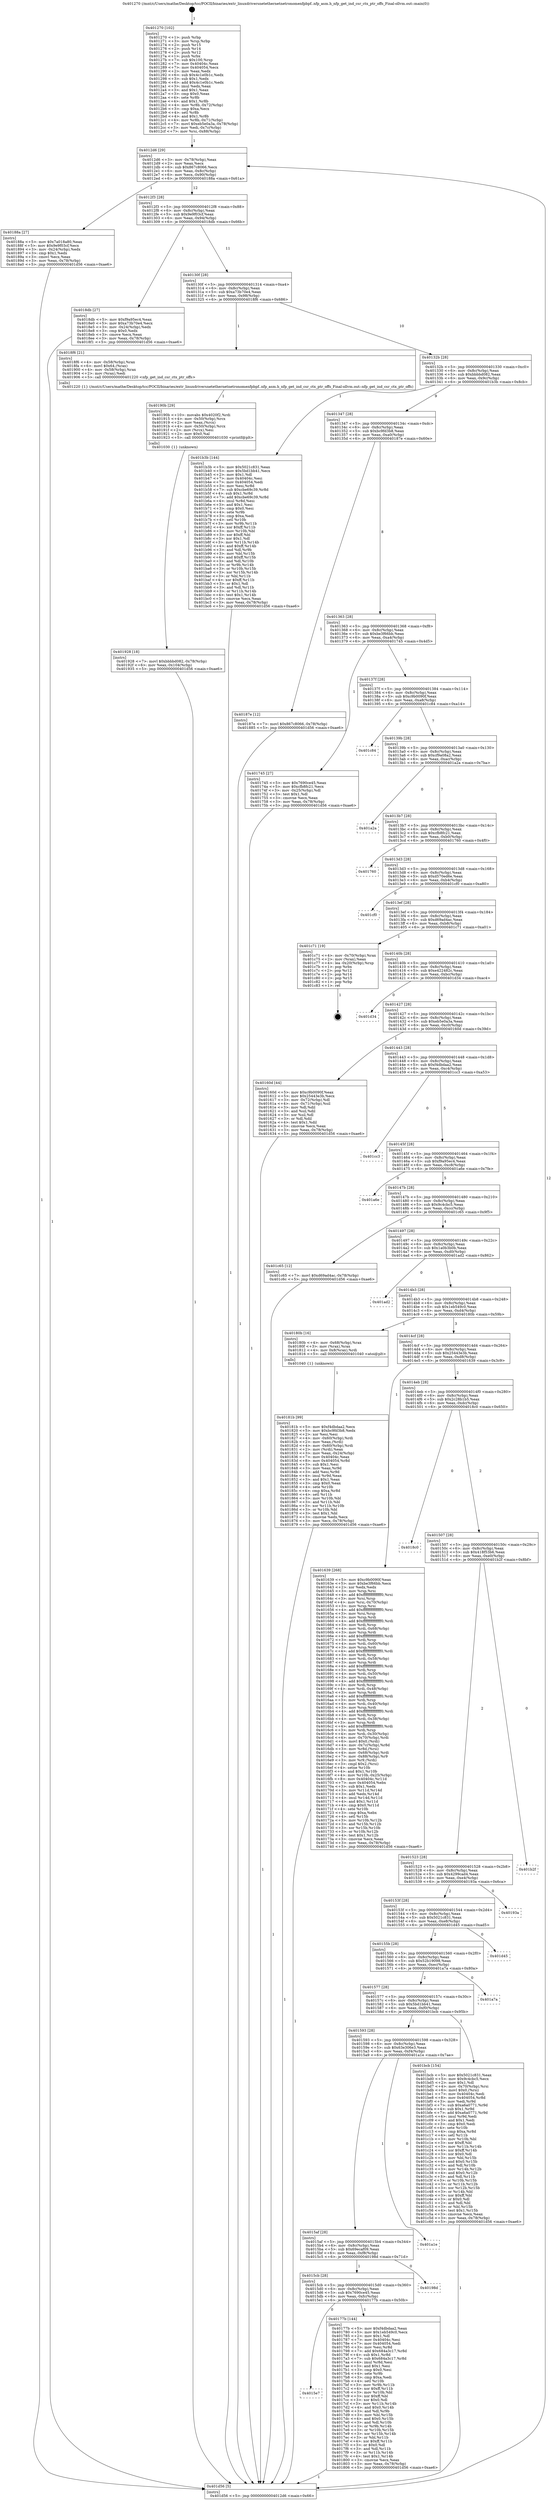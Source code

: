 digraph "0x401270" {
  label = "0x401270 (/mnt/c/Users/mathe/Desktop/tcc/POCII/binaries/extr_linuxdriversnetethernetnetronomenfpbpf..nfp_asm.h_nfp_get_ind_csr_ctx_ptr_offs_Final-ollvm.out::main(0))"
  labelloc = "t"
  node[shape=record]

  Entry [label="",width=0.3,height=0.3,shape=circle,fillcolor=black,style=filled]
  "0x4012d6" [label="{
     0x4012d6 [29]\l
     | [instrs]\l
     &nbsp;&nbsp;0x4012d6 \<+3\>: mov -0x78(%rbp),%eax\l
     &nbsp;&nbsp;0x4012d9 \<+2\>: mov %eax,%ecx\l
     &nbsp;&nbsp;0x4012db \<+6\>: sub $0x867c8066,%ecx\l
     &nbsp;&nbsp;0x4012e1 \<+6\>: mov %eax,-0x8c(%rbp)\l
     &nbsp;&nbsp;0x4012e7 \<+6\>: mov %ecx,-0x90(%rbp)\l
     &nbsp;&nbsp;0x4012ed \<+6\>: je 000000000040188a \<main+0x61a\>\l
  }"]
  "0x40188a" [label="{
     0x40188a [27]\l
     | [instrs]\l
     &nbsp;&nbsp;0x40188a \<+5\>: mov $0x7a018a80,%eax\l
     &nbsp;&nbsp;0x40188f \<+5\>: mov $0x9e9f03cf,%ecx\l
     &nbsp;&nbsp;0x401894 \<+3\>: mov -0x24(%rbp),%edx\l
     &nbsp;&nbsp;0x401897 \<+3\>: cmp $0x1,%edx\l
     &nbsp;&nbsp;0x40189a \<+3\>: cmovl %ecx,%eax\l
     &nbsp;&nbsp;0x40189d \<+3\>: mov %eax,-0x78(%rbp)\l
     &nbsp;&nbsp;0x4018a0 \<+5\>: jmp 0000000000401d56 \<main+0xae6\>\l
  }"]
  "0x4012f3" [label="{
     0x4012f3 [28]\l
     | [instrs]\l
     &nbsp;&nbsp;0x4012f3 \<+5\>: jmp 00000000004012f8 \<main+0x88\>\l
     &nbsp;&nbsp;0x4012f8 \<+6\>: mov -0x8c(%rbp),%eax\l
     &nbsp;&nbsp;0x4012fe \<+5\>: sub $0x9e9f03cf,%eax\l
     &nbsp;&nbsp;0x401303 \<+6\>: mov %eax,-0x94(%rbp)\l
     &nbsp;&nbsp;0x401309 \<+6\>: je 00000000004018db \<main+0x66b\>\l
  }"]
  Exit [label="",width=0.3,height=0.3,shape=circle,fillcolor=black,style=filled,peripheries=2]
  "0x4018db" [label="{
     0x4018db [27]\l
     | [instrs]\l
     &nbsp;&nbsp;0x4018db \<+5\>: mov $0xf9a95ec4,%eax\l
     &nbsp;&nbsp;0x4018e0 \<+5\>: mov $0xa73b70e4,%ecx\l
     &nbsp;&nbsp;0x4018e5 \<+3\>: mov -0x24(%rbp),%edx\l
     &nbsp;&nbsp;0x4018e8 \<+3\>: cmp $0x0,%edx\l
     &nbsp;&nbsp;0x4018eb \<+3\>: cmove %ecx,%eax\l
     &nbsp;&nbsp;0x4018ee \<+3\>: mov %eax,-0x78(%rbp)\l
     &nbsp;&nbsp;0x4018f1 \<+5\>: jmp 0000000000401d56 \<main+0xae6\>\l
  }"]
  "0x40130f" [label="{
     0x40130f [28]\l
     | [instrs]\l
     &nbsp;&nbsp;0x40130f \<+5\>: jmp 0000000000401314 \<main+0xa4\>\l
     &nbsp;&nbsp;0x401314 \<+6\>: mov -0x8c(%rbp),%eax\l
     &nbsp;&nbsp;0x40131a \<+5\>: sub $0xa73b70e4,%eax\l
     &nbsp;&nbsp;0x40131f \<+6\>: mov %eax,-0x98(%rbp)\l
     &nbsp;&nbsp;0x401325 \<+6\>: je 00000000004018f6 \<main+0x686\>\l
  }"]
  "0x401928" [label="{
     0x401928 [18]\l
     | [instrs]\l
     &nbsp;&nbsp;0x401928 \<+7\>: movl $0xbbbbd082,-0x78(%rbp)\l
     &nbsp;&nbsp;0x40192f \<+6\>: mov %eax,-0x104(%rbp)\l
     &nbsp;&nbsp;0x401935 \<+5\>: jmp 0000000000401d56 \<main+0xae6\>\l
  }"]
  "0x4018f6" [label="{
     0x4018f6 [21]\l
     | [instrs]\l
     &nbsp;&nbsp;0x4018f6 \<+4\>: mov -0x58(%rbp),%rax\l
     &nbsp;&nbsp;0x4018fa \<+6\>: movl $0x64,(%rax)\l
     &nbsp;&nbsp;0x401900 \<+4\>: mov -0x58(%rbp),%rax\l
     &nbsp;&nbsp;0x401904 \<+2\>: mov (%rax),%edi\l
     &nbsp;&nbsp;0x401906 \<+5\>: call 0000000000401220 \<nfp_get_ind_csr_ctx_ptr_offs\>\l
     | [calls]\l
     &nbsp;&nbsp;0x401220 \{1\} (/mnt/c/Users/mathe/Desktop/tcc/POCII/binaries/extr_linuxdriversnetethernetnetronomenfpbpf..nfp_asm.h_nfp_get_ind_csr_ctx_ptr_offs_Final-ollvm.out::nfp_get_ind_csr_ctx_ptr_offs)\l
  }"]
  "0x40132b" [label="{
     0x40132b [28]\l
     | [instrs]\l
     &nbsp;&nbsp;0x40132b \<+5\>: jmp 0000000000401330 \<main+0xc0\>\l
     &nbsp;&nbsp;0x401330 \<+6\>: mov -0x8c(%rbp),%eax\l
     &nbsp;&nbsp;0x401336 \<+5\>: sub $0xbbbbd082,%eax\l
     &nbsp;&nbsp;0x40133b \<+6\>: mov %eax,-0x9c(%rbp)\l
     &nbsp;&nbsp;0x401341 \<+6\>: je 0000000000401b3b \<main+0x8cb\>\l
  }"]
  "0x40190b" [label="{
     0x40190b [29]\l
     | [instrs]\l
     &nbsp;&nbsp;0x40190b \<+10\>: movabs $0x4020f2,%rdi\l
     &nbsp;&nbsp;0x401915 \<+4\>: mov -0x50(%rbp),%rcx\l
     &nbsp;&nbsp;0x401919 \<+2\>: mov %eax,(%rcx)\l
     &nbsp;&nbsp;0x40191b \<+4\>: mov -0x50(%rbp),%rcx\l
     &nbsp;&nbsp;0x40191f \<+2\>: mov (%rcx),%esi\l
     &nbsp;&nbsp;0x401921 \<+2\>: mov $0x0,%al\l
     &nbsp;&nbsp;0x401923 \<+5\>: call 0000000000401030 \<printf@plt\>\l
     | [calls]\l
     &nbsp;&nbsp;0x401030 \{1\} (unknown)\l
  }"]
  "0x401b3b" [label="{
     0x401b3b [144]\l
     | [instrs]\l
     &nbsp;&nbsp;0x401b3b \<+5\>: mov $0x5021c831,%eax\l
     &nbsp;&nbsp;0x401b40 \<+5\>: mov $0x5bd1bb41,%ecx\l
     &nbsp;&nbsp;0x401b45 \<+2\>: mov $0x1,%dl\l
     &nbsp;&nbsp;0x401b47 \<+7\>: mov 0x40404c,%esi\l
     &nbsp;&nbsp;0x401b4e \<+7\>: mov 0x404054,%edi\l
     &nbsp;&nbsp;0x401b55 \<+3\>: mov %esi,%r8d\l
     &nbsp;&nbsp;0x401b58 \<+7\>: sub $0xcbe69c39,%r8d\l
     &nbsp;&nbsp;0x401b5f \<+4\>: sub $0x1,%r8d\l
     &nbsp;&nbsp;0x401b63 \<+7\>: add $0xcbe69c39,%r8d\l
     &nbsp;&nbsp;0x401b6a \<+4\>: imul %r8d,%esi\l
     &nbsp;&nbsp;0x401b6e \<+3\>: and $0x1,%esi\l
     &nbsp;&nbsp;0x401b71 \<+3\>: cmp $0x0,%esi\l
     &nbsp;&nbsp;0x401b74 \<+4\>: sete %r9b\l
     &nbsp;&nbsp;0x401b78 \<+3\>: cmp $0xa,%edi\l
     &nbsp;&nbsp;0x401b7b \<+4\>: setl %r10b\l
     &nbsp;&nbsp;0x401b7f \<+3\>: mov %r9b,%r11b\l
     &nbsp;&nbsp;0x401b82 \<+4\>: xor $0xff,%r11b\l
     &nbsp;&nbsp;0x401b86 \<+3\>: mov %r10b,%bl\l
     &nbsp;&nbsp;0x401b89 \<+3\>: xor $0xff,%bl\l
     &nbsp;&nbsp;0x401b8c \<+3\>: xor $0x1,%dl\l
     &nbsp;&nbsp;0x401b8f \<+3\>: mov %r11b,%r14b\l
     &nbsp;&nbsp;0x401b92 \<+4\>: and $0xff,%r14b\l
     &nbsp;&nbsp;0x401b96 \<+3\>: and %dl,%r9b\l
     &nbsp;&nbsp;0x401b99 \<+3\>: mov %bl,%r15b\l
     &nbsp;&nbsp;0x401b9c \<+4\>: and $0xff,%r15b\l
     &nbsp;&nbsp;0x401ba0 \<+3\>: and %dl,%r10b\l
     &nbsp;&nbsp;0x401ba3 \<+3\>: or %r9b,%r14b\l
     &nbsp;&nbsp;0x401ba6 \<+3\>: or %r10b,%r15b\l
     &nbsp;&nbsp;0x401ba9 \<+3\>: xor %r15b,%r14b\l
     &nbsp;&nbsp;0x401bac \<+3\>: or %bl,%r11b\l
     &nbsp;&nbsp;0x401baf \<+4\>: xor $0xff,%r11b\l
     &nbsp;&nbsp;0x401bb3 \<+3\>: or $0x1,%dl\l
     &nbsp;&nbsp;0x401bb6 \<+3\>: and %dl,%r11b\l
     &nbsp;&nbsp;0x401bb9 \<+3\>: or %r11b,%r14b\l
     &nbsp;&nbsp;0x401bbc \<+4\>: test $0x1,%r14b\l
     &nbsp;&nbsp;0x401bc0 \<+3\>: cmovne %ecx,%eax\l
     &nbsp;&nbsp;0x401bc3 \<+3\>: mov %eax,-0x78(%rbp)\l
     &nbsp;&nbsp;0x401bc6 \<+5\>: jmp 0000000000401d56 \<main+0xae6\>\l
  }"]
  "0x401347" [label="{
     0x401347 [28]\l
     | [instrs]\l
     &nbsp;&nbsp;0x401347 \<+5\>: jmp 000000000040134c \<main+0xdc\>\l
     &nbsp;&nbsp;0x40134c \<+6\>: mov -0x8c(%rbp),%eax\l
     &nbsp;&nbsp;0x401352 \<+5\>: sub $0xbc9fd3b8,%eax\l
     &nbsp;&nbsp;0x401357 \<+6\>: mov %eax,-0xa0(%rbp)\l
     &nbsp;&nbsp;0x40135d \<+6\>: je 000000000040187e \<main+0x60e\>\l
  }"]
  "0x40181b" [label="{
     0x40181b [99]\l
     | [instrs]\l
     &nbsp;&nbsp;0x40181b \<+5\>: mov $0xf4dbdaa2,%ecx\l
     &nbsp;&nbsp;0x401820 \<+5\>: mov $0xbc9fd3b8,%edx\l
     &nbsp;&nbsp;0x401825 \<+2\>: xor %esi,%esi\l
     &nbsp;&nbsp;0x401827 \<+4\>: mov -0x60(%rbp),%rdi\l
     &nbsp;&nbsp;0x40182b \<+2\>: mov %eax,(%rdi)\l
     &nbsp;&nbsp;0x40182d \<+4\>: mov -0x60(%rbp),%rdi\l
     &nbsp;&nbsp;0x401831 \<+2\>: mov (%rdi),%eax\l
     &nbsp;&nbsp;0x401833 \<+3\>: mov %eax,-0x24(%rbp)\l
     &nbsp;&nbsp;0x401836 \<+7\>: mov 0x40404c,%eax\l
     &nbsp;&nbsp;0x40183d \<+8\>: mov 0x404054,%r8d\l
     &nbsp;&nbsp;0x401845 \<+3\>: sub $0x1,%esi\l
     &nbsp;&nbsp;0x401848 \<+3\>: mov %eax,%r9d\l
     &nbsp;&nbsp;0x40184b \<+3\>: add %esi,%r9d\l
     &nbsp;&nbsp;0x40184e \<+4\>: imul %r9d,%eax\l
     &nbsp;&nbsp;0x401852 \<+3\>: and $0x1,%eax\l
     &nbsp;&nbsp;0x401855 \<+3\>: cmp $0x0,%eax\l
     &nbsp;&nbsp;0x401858 \<+4\>: sete %r10b\l
     &nbsp;&nbsp;0x40185c \<+4\>: cmp $0xa,%r8d\l
     &nbsp;&nbsp;0x401860 \<+4\>: setl %r11b\l
     &nbsp;&nbsp;0x401864 \<+3\>: mov %r10b,%bl\l
     &nbsp;&nbsp;0x401867 \<+3\>: and %r11b,%bl\l
     &nbsp;&nbsp;0x40186a \<+3\>: xor %r11b,%r10b\l
     &nbsp;&nbsp;0x40186d \<+3\>: or %r10b,%bl\l
     &nbsp;&nbsp;0x401870 \<+3\>: test $0x1,%bl\l
     &nbsp;&nbsp;0x401873 \<+3\>: cmovne %edx,%ecx\l
     &nbsp;&nbsp;0x401876 \<+3\>: mov %ecx,-0x78(%rbp)\l
     &nbsp;&nbsp;0x401879 \<+5\>: jmp 0000000000401d56 \<main+0xae6\>\l
  }"]
  "0x40187e" [label="{
     0x40187e [12]\l
     | [instrs]\l
     &nbsp;&nbsp;0x40187e \<+7\>: movl $0x867c8066,-0x78(%rbp)\l
     &nbsp;&nbsp;0x401885 \<+5\>: jmp 0000000000401d56 \<main+0xae6\>\l
  }"]
  "0x401363" [label="{
     0x401363 [28]\l
     | [instrs]\l
     &nbsp;&nbsp;0x401363 \<+5\>: jmp 0000000000401368 \<main+0xf8\>\l
     &nbsp;&nbsp;0x401368 \<+6\>: mov -0x8c(%rbp),%eax\l
     &nbsp;&nbsp;0x40136e \<+5\>: sub $0xbe3f66bb,%eax\l
     &nbsp;&nbsp;0x401373 \<+6\>: mov %eax,-0xa4(%rbp)\l
     &nbsp;&nbsp;0x401379 \<+6\>: je 0000000000401745 \<main+0x4d5\>\l
  }"]
  "0x4015e7" [label="{
     0x4015e7\l
  }", style=dashed]
  "0x401745" [label="{
     0x401745 [27]\l
     | [instrs]\l
     &nbsp;&nbsp;0x401745 \<+5\>: mov $0x7690ce45,%eax\l
     &nbsp;&nbsp;0x40174a \<+5\>: mov $0xcfb8fc21,%ecx\l
     &nbsp;&nbsp;0x40174f \<+3\>: mov -0x25(%rbp),%dl\l
     &nbsp;&nbsp;0x401752 \<+3\>: test $0x1,%dl\l
     &nbsp;&nbsp;0x401755 \<+3\>: cmovne %ecx,%eax\l
     &nbsp;&nbsp;0x401758 \<+3\>: mov %eax,-0x78(%rbp)\l
     &nbsp;&nbsp;0x40175b \<+5\>: jmp 0000000000401d56 \<main+0xae6\>\l
  }"]
  "0x40137f" [label="{
     0x40137f [28]\l
     | [instrs]\l
     &nbsp;&nbsp;0x40137f \<+5\>: jmp 0000000000401384 \<main+0x114\>\l
     &nbsp;&nbsp;0x401384 \<+6\>: mov -0x8c(%rbp),%eax\l
     &nbsp;&nbsp;0x40138a \<+5\>: sub $0xc9b0090f,%eax\l
     &nbsp;&nbsp;0x40138f \<+6\>: mov %eax,-0xa8(%rbp)\l
     &nbsp;&nbsp;0x401395 \<+6\>: je 0000000000401c84 \<main+0xa14\>\l
  }"]
  "0x40177b" [label="{
     0x40177b [144]\l
     | [instrs]\l
     &nbsp;&nbsp;0x40177b \<+5\>: mov $0xf4dbdaa2,%eax\l
     &nbsp;&nbsp;0x401780 \<+5\>: mov $0x1eb549c0,%ecx\l
     &nbsp;&nbsp;0x401785 \<+2\>: mov $0x1,%dl\l
     &nbsp;&nbsp;0x401787 \<+7\>: mov 0x40404c,%esi\l
     &nbsp;&nbsp;0x40178e \<+7\>: mov 0x404054,%edi\l
     &nbsp;&nbsp;0x401795 \<+3\>: mov %esi,%r8d\l
     &nbsp;&nbsp;0x401798 \<+7\>: add $0x684a3c17,%r8d\l
     &nbsp;&nbsp;0x40179f \<+4\>: sub $0x1,%r8d\l
     &nbsp;&nbsp;0x4017a3 \<+7\>: sub $0x684a3c17,%r8d\l
     &nbsp;&nbsp;0x4017aa \<+4\>: imul %r8d,%esi\l
     &nbsp;&nbsp;0x4017ae \<+3\>: and $0x1,%esi\l
     &nbsp;&nbsp;0x4017b1 \<+3\>: cmp $0x0,%esi\l
     &nbsp;&nbsp;0x4017b4 \<+4\>: sete %r9b\l
     &nbsp;&nbsp;0x4017b8 \<+3\>: cmp $0xa,%edi\l
     &nbsp;&nbsp;0x4017bb \<+4\>: setl %r10b\l
     &nbsp;&nbsp;0x4017bf \<+3\>: mov %r9b,%r11b\l
     &nbsp;&nbsp;0x4017c2 \<+4\>: xor $0xff,%r11b\l
     &nbsp;&nbsp;0x4017c6 \<+3\>: mov %r10b,%bl\l
     &nbsp;&nbsp;0x4017c9 \<+3\>: xor $0xff,%bl\l
     &nbsp;&nbsp;0x4017cc \<+3\>: xor $0x0,%dl\l
     &nbsp;&nbsp;0x4017cf \<+3\>: mov %r11b,%r14b\l
     &nbsp;&nbsp;0x4017d2 \<+4\>: and $0x0,%r14b\l
     &nbsp;&nbsp;0x4017d6 \<+3\>: and %dl,%r9b\l
     &nbsp;&nbsp;0x4017d9 \<+3\>: mov %bl,%r15b\l
     &nbsp;&nbsp;0x4017dc \<+4\>: and $0x0,%r15b\l
     &nbsp;&nbsp;0x4017e0 \<+3\>: and %dl,%r10b\l
     &nbsp;&nbsp;0x4017e3 \<+3\>: or %r9b,%r14b\l
     &nbsp;&nbsp;0x4017e6 \<+3\>: or %r10b,%r15b\l
     &nbsp;&nbsp;0x4017e9 \<+3\>: xor %r15b,%r14b\l
     &nbsp;&nbsp;0x4017ec \<+3\>: or %bl,%r11b\l
     &nbsp;&nbsp;0x4017ef \<+4\>: xor $0xff,%r11b\l
     &nbsp;&nbsp;0x4017f3 \<+3\>: or $0x0,%dl\l
     &nbsp;&nbsp;0x4017f6 \<+3\>: and %dl,%r11b\l
     &nbsp;&nbsp;0x4017f9 \<+3\>: or %r11b,%r14b\l
     &nbsp;&nbsp;0x4017fc \<+4\>: test $0x1,%r14b\l
     &nbsp;&nbsp;0x401800 \<+3\>: cmovne %ecx,%eax\l
     &nbsp;&nbsp;0x401803 \<+3\>: mov %eax,-0x78(%rbp)\l
     &nbsp;&nbsp;0x401806 \<+5\>: jmp 0000000000401d56 \<main+0xae6\>\l
  }"]
  "0x401c84" [label="{
     0x401c84\l
  }", style=dashed]
  "0x40139b" [label="{
     0x40139b [28]\l
     | [instrs]\l
     &nbsp;&nbsp;0x40139b \<+5\>: jmp 00000000004013a0 \<main+0x130\>\l
     &nbsp;&nbsp;0x4013a0 \<+6\>: mov -0x8c(%rbp),%eax\l
     &nbsp;&nbsp;0x4013a6 \<+5\>: sub $0xcf9a08a2,%eax\l
     &nbsp;&nbsp;0x4013ab \<+6\>: mov %eax,-0xac(%rbp)\l
     &nbsp;&nbsp;0x4013b1 \<+6\>: je 0000000000401a2a \<main+0x7ba\>\l
  }"]
  "0x4015cb" [label="{
     0x4015cb [28]\l
     | [instrs]\l
     &nbsp;&nbsp;0x4015cb \<+5\>: jmp 00000000004015d0 \<main+0x360\>\l
     &nbsp;&nbsp;0x4015d0 \<+6\>: mov -0x8c(%rbp),%eax\l
     &nbsp;&nbsp;0x4015d6 \<+5\>: sub $0x7690ce45,%eax\l
     &nbsp;&nbsp;0x4015db \<+6\>: mov %eax,-0xfc(%rbp)\l
     &nbsp;&nbsp;0x4015e1 \<+6\>: je 000000000040177b \<main+0x50b\>\l
  }"]
  "0x401a2a" [label="{
     0x401a2a\l
  }", style=dashed]
  "0x4013b7" [label="{
     0x4013b7 [28]\l
     | [instrs]\l
     &nbsp;&nbsp;0x4013b7 \<+5\>: jmp 00000000004013bc \<main+0x14c\>\l
     &nbsp;&nbsp;0x4013bc \<+6\>: mov -0x8c(%rbp),%eax\l
     &nbsp;&nbsp;0x4013c2 \<+5\>: sub $0xcfb8fc21,%eax\l
     &nbsp;&nbsp;0x4013c7 \<+6\>: mov %eax,-0xb0(%rbp)\l
     &nbsp;&nbsp;0x4013cd \<+6\>: je 0000000000401760 \<main+0x4f0\>\l
  }"]
  "0x40198d" [label="{
     0x40198d\l
  }", style=dashed]
  "0x401760" [label="{
     0x401760\l
  }", style=dashed]
  "0x4013d3" [label="{
     0x4013d3 [28]\l
     | [instrs]\l
     &nbsp;&nbsp;0x4013d3 \<+5\>: jmp 00000000004013d8 \<main+0x168\>\l
     &nbsp;&nbsp;0x4013d8 \<+6\>: mov -0x8c(%rbp),%eax\l
     &nbsp;&nbsp;0x4013de \<+5\>: sub $0xd570ed6e,%eax\l
     &nbsp;&nbsp;0x4013e3 \<+6\>: mov %eax,-0xb4(%rbp)\l
     &nbsp;&nbsp;0x4013e9 \<+6\>: je 0000000000401cf0 \<main+0xa80\>\l
  }"]
  "0x4015af" [label="{
     0x4015af [28]\l
     | [instrs]\l
     &nbsp;&nbsp;0x4015af \<+5\>: jmp 00000000004015b4 \<main+0x344\>\l
     &nbsp;&nbsp;0x4015b4 \<+6\>: mov -0x8c(%rbp),%eax\l
     &nbsp;&nbsp;0x4015ba \<+5\>: sub $0x69ecaf09,%eax\l
     &nbsp;&nbsp;0x4015bf \<+6\>: mov %eax,-0xf8(%rbp)\l
     &nbsp;&nbsp;0x4015c5 \<+6\>: je 000000000040198d \<main+0x71d\>\l
  }"]
  "0x401cf0" [label="{
     0x401cf0\l
  }", style=dashed]
  "0x4013ef" [label="{
     0x4013ef [28]\l
     | [instrs]\l
     &nbsp;&nbsp;0x4013ef \<+5\>: jmp 00000000004013f4 \<main+0x184\>\l
     &nbsp;&nbsp;0x4013f4 \<+6\>: mov -0x8c(%rbp),%eax\l
     &nbsp;&nbsp;0x4013fa \<+5\>: sub $0xd69ad4ac,%eax\l
     &nbsp;&nbsp;0x4013ff \<+6\>: mov %eax,-0xb8(%rbp)\l
     &nbsp;&nbsp;0x401405 \<+6\>: je 0000000000401c71 \<main+0xa01\>\l
  }"]
  "0x401a1e" [label="{
     0x401a1e\l
  }", style=dashed]
  "0x401c71" [label="{
     0x401c71 [19]\l
     | [instrs]\l
     &nbsp;&nbsp;0x401c71 \<+4\>: mov -0x70(%rbp),%rax\l
     &nbsp;&nbsp;0x401c75 \<+2\>: mov (%rax),%eax\l
     &nbsp;&nbsp;0x401c77 \<+4\>: lea -0x20(%rbp),%rsp\l
     &nbsp;&nbsp;0x401c7b \<+1\>: pop %rbx\l
     &nbsp;&nbsp;0x401c7c \<+2\>: pop %r12\l
     &nbsp;&nbsp;0x401c7e \<+2\>: pop %r14\l
     &nbsp;&nbsp;0x401c80 \<+2\>: pop %r15\l
     &nbsp;&nbsp;0x401c82 \<+1\>: pop %rbp\l
     &nbsp;&nbsp;0x401c83 \<+1\>: ret\l
  }"]
  "0x40140b" [label="{
     0x40140b [28]\l
     | [instrs]\l
     &nbsp;&nbsp;0x40140b \<+5\>: jmp 0000000000401410 \<main+0x1a0\>\l
     &nbsp;&nbsp;0x401410 \<+6\>: mov -0x8c(%rbp),%eax\l
     &nbsp;&nbsp;0x401416 \<+5\>: sub $0xe422482c,%eax\l
     &nbsp;&nbsp;0x40141b \<+6\>: mov %eax,-0xbc(%rbp)\l
     &nbsp;&nbsp;0x401421 \<+6\>: je 0000000000401d34 \<main+0xac4\>\l
  }"]
  "0x401593" [label="{
     0x401593 [28]\l
     | [instrs]\l
     &nbsp;&nbsp;0x401593 \<+5\>: jmp 0000000000401598 \<main+0x328\>\l
     &nbsp;&nbsp;0x401598 \<+6\>: mov -0x8c(%rbp),%eax\l
     &nbsp;&nbsp;0x40159e \<+5\>: sub $0x63e306e3,%eax\l
     &nbsp;&nbsp;0x4015a3 \<+6\>: mov %eax,-0xf4(%rbp)\l
     &nbsp;&nbsp;0x4015a9 \<+6\>: je 0000000000401a1e \<main+0x7ae\>\l
  }"]
  "0x401d34" [label="{
     0x401d34\l
  }", style=dashed]
  "0x401427" [label="{
     0x401427 [28]\l
     | [instrs]\l
     &nbsp;&nbsp;0x401427 \<+5\>: jmp 000000000040142c \<main+0x1bc\>\l
     &nbsp;&nbsp;0x40142c \<+6\>: mov -0x8c(%rbp),%eax\l
     &nbsp;&nbsp;0x401432 \<+5\>: sub $0xeb5e0a3a,%eax\l
     &nbsp;&nbsp;0x401437 \<+6\>: mov %eax,-0xc0(%rbp)\l
     &nbsp;&nbsp;0x40143d \<+6\>: je 000000000040160d \<main+0x39d\>\l
  }"]
  "0x401bcb" [label="{
     0x401bcb [154]\l
     | [instrs]\l
     &nbsp;&nbsp;0x401bcb \<+5\>: mov $0x5021c831,%eax\l
     &nbsp;&nbsp;0x401bd0 \<+5\>: mov $0x9c4cbc5,%ecx\l
     &nbsp;&nbsp;0x401bd5 \<+2\>: mov $0x1,%dl\l
     &nbsp;&nbsp;0x401bd7 \<+4\>: mov -0x70(%rbp),%rsi\l
     &nbsp;&nbsp;0x401bdb \<+6\>: movl $0x0,(%rsi)\l
     &nbsp;&nbsp;0x401be1 \<+7\>: mov 0x40404c,%edi\l
     &nbsp;&nbsp;0x401be8 \<+8\>: mov 0x404054,%r8d\l
     &nbsp;&nbsp;0x401bf0 \<+3\>: mov %edi,%r9d\l
     &nbsp;&nbsp;0x401bf3 \<+7\>: sub $0xa6a0771,%r9d\l
     &nbsp;&nbsp;0x401bfa \<+4\>: sub $0x1,%r9d\l
     &nbsp;&nbsp;0x401bfe \<+7\>: add $0xa6a0771,%r9d\l
     &nbsp;&nbsp;0x401c05 \<+4\>: imul %r9d,%edi\l
     &nbsp;&nbsp;0x401c09 \<+3\>: and $0x1,%edi\l
     &nbsp;&nbsp;0x401c0c \<+3\>: cmp $0x0,%edi\l
     &nbsp;&nbsp;0x401c0f \<+4\>: sete %r10b\l
     &nbsp;&nbsp;0x401c13 \<+4\>: cmp $0xa,%r8d\l
     &nbsp;&nbsp;0x401c17 \<+4\>: setl %r11b\l
     &nbsp;&nbsp;0x401c1b \<+3\>: mov %r10b,%bl\l
     &nbsp;&nbsp;0x401c1e \<+3\>: xor $0xff,%bl\l
     &nbsp;&nbsp;0x401c21 \<+3\>: mov %r11b,%r14b\l
     &nbsp;&nbsp;0x401c24 \<+4\>: xor $0xff,%r14b\l
     &nbsp;&nbsp;0x401c28 \<+3\>: xor $0x0,%dl\l
     &nbsp;&nbsp;0x401c2b \<+3\>: mov %bl,%r15b\l
     &nbsp;&nbsp;0x401c2e \<+4\>: and $0x0,%r15b\l
     &nbsp;&nbsp;0x401c32 \<+3\>: and %dl,%r10b\l
     &nbsp;&nbsp;0x401c35 \<+3\>: mov %r14b,%r12b\l
     &nbsp;&nbsp;0x401c38 \<+4\>: and $0x0,%r12b\l
     &nbsp;&nbsp;0x401c3c \<+3\>: and %dl,%r11b\l
     &nbsp;&nbsp;0x401c3f \<+3\>: or %r10b,%r15b\l
     &nbsp;&nbsp;0x401c42 \<+3\>: or %r11b,%r12b\l
     &nbsp;&nbsp;0x401c45 \<+3\>: xor %r12b,%r15b\l
     &nbsp;&nbsp;0x401c48 \<+3\>: or %r14b,%bl\l
     &nbsp;&nbsp;0x401c4b \<+3\>: xor $0xff,%bl\l
     &nbsp;&nbsp;0x401c4e \<+3\>: or $0x0,%dl\l
     &nbsp;&nbsp;0x401c51 \<+2\>: and %dl,%bl\l
     &nbsp;&nbsp;0x401c53 \<+3\>: or %bl,%r15b\l
     &nbsp;&nbsp;0x401c56 \<+4\>: test $0x1,%r15b\l
     &nbsp;&nbsp;0x401c5a \<+3\>: cmovne %ecx,%eax\l
     &nbsp;&nbsp;0x401c5d \<+3\>: mov %eax,-0x78(%rbp)\l
     &nbsp;&nbsp;0x401c60 \<+5\>: jmp 0000000000401d56 \<main+0xae6\>\l
  }"]
  "0x40160d" [label="{
     0x40160d [44]\l
     | [instrs]\l
     &nbsp;&nbsp;0x40160d \<+5\>: mov $0xc9b0090f,%eax\l
     &nbsp;&nbsp;0x401612 \<+5\>: mov $0x25443e3b,%ecx\l
     &nbsp;&nbsp;0x401617 \<+3\>: mov -0x72(%rbp),%dl\l
     &nbsp;&nbsp;0x40161a \<+4\>: mov -0x71(%rbp),%sil\l
     &nbsp;&nbsp;0x40161e \<+3\>: mov %dl,%dil\l
     &nbsp;&nbsp;0x401621 \<+3\>: and %sil,%dil\l
     &nbsp;&nbsp;0x401624 \<+3\>: xor %sil,%dl\l
     &nbsp;&nbsp;0x401627 \<+3\>: or %dl,%dil\l
     &nbsp;&nbsp;0x40162a \<+4\>: test $0x1,%dil\l
     &nbsp;&nbsp;0x40162e \<+3\>: cmovne %ecx,%eax\l
     &nbsp;&nbsp;0x401631 \<+3\>: mov %eax,-0x78(%rbp)\l
     &nbsp;&nbsp;0x401634 \<+5\>: jmp 0000000000401d56 \<main+0xae6\>\l
  }"]
  "0x401443" [label="{
     0x401443 [28]\l
     | [instrs]\l
     &nbsp;&nbsp;0x401443 \<+5\>: jmp 0000000000401448 \<main+0x1d8\>\l
     &nbsp;&nbsp;0x401448 \<+6\>: mov -0x8c(%rbp),%eax\l
     &nbsp;&nbsp;0x40144e \<+5\>: sub $0xf4dbdaa2,%eax\l
     &nbsp;&nbsp;0x401453 \<+6\>: mov %eax,-0xc4(%rbp)\l
     &nbsp;&nbsp;0x401459 \<+6\>: je 0000000000401cc3 \<main+0xa53\>\l
  }"]
  "0x401d56" [label="{
     0x401d56 [5]\l
     | [instrs]\l
     &nbsp;&nbsp;0x401d56 \<+5\>: jmp 00000000004012d6 \<main+0x66\>\l
  }"]
  "0x401270" [label="{
     0x401270 [102]\l
     | [instrs]\l
     &nbsp;&nbsp;0x401270 \<+1\>: push %rbp\l
     &nbsp;&nbsp;0x401271 \<+3\>: mov %rsp,%rbp\l
     &nbsp;&nbsp;0x401274 \<+2\>: push %r15\l
     &nbsp;&nbsp;0x401276 \<+2\>: push %r14\l
     &nbsp;&nbsp;0x401278 \<+2\>: push %r12\l
     &nbsp;&nbsp;0x40127a \<+1\>: push %rbx\l
     &nbsp;&nbsp;0x40127b \<+7\>: sub $0x100,%rsp\l
     &nbsp;&nbsp;0x401282 \<+7\>: mov 0x40404c,%eax\l
     &nbsp;&nbsp;0x401289 \<+7\>: mov 0x404054,%ecx\l
     &nbsp;&nbsp;0x401290 \<+2\>: mov %eax,%edx\l
     &nbsp;&nbsp;0x401292 \<+6\>: sub $0x4c1e0b1c,%edx\l
     &nbsp;&nbsp;0x401298 \<+3\>: sub $0x1,%edx\l
     &nbsp;&nbsp;0x40129b \<+6\>: add $0x4c1e0b1c,%edx\l
     &nbsp;&nbsp;0x4012a1 \<+3\>: imul %edx,%eax\l
     &nbsp;&nbsp;0x4012a4 \<+3\>: and $0x1,%eax\l
     &nbsp;&nbsp;0x4012a7 \<+3\>: cmp $0x0,%eax\l
     &nbsp;&nbsp;0x4012aa \<+4\>: sete %r8b\l
     &nbsp;&nbsp;0x4012ae \<+4\>: and $0x1,%r8b\l
     &nbsp;&nbsp;0x4012b2 \<+4\>: mov %r8b,-0x72(%rbp)\l
     &nbsp;&nbsp;0x4012b6 \<+3\>: cmp $0xa,%ecx\l
     &nbsp;&nbsp;0x4012b9 \<+4\>: setl %r8b\l
     &nbsp;&nbsp;0x4012bd \<+4\>: and $0x1,%r8b\l
     &nbsp;&nbsp;0x4012c1 \<+4\>: mov %r8b,-0x71(%rbp)\l
     &nbsp;&nbsp;0x4012c5 \<+7\>: movl $0xeb5e0a3a,-0x78(%rbp)\l
     &nbsp;&nbsp;0x4012cc \<+3\>: mov %edi,-0x7c(%rbp)\l
     &nbsp;&nbsp;0x4012cf \<+7\>: mov %rsi,-0x88(%rbp)\l
  }"]
  "0x401577" [label="{
     0x401577 [28]\l
     | [instrs]\l
     &nbsp;&nbsp;0x401577 \<+5\>: jmp 000000000040157c \<main+0x30c\>\l
     &nbsp;&nbsp;0x40157c \<+6\>: mov -0x8c(%rbp),%eax\l
     &nbsp;&nbsp;0x401582 \<+5\>: sub $0x5bd1bb41,%eax\l
     &nbsp;&nbsp;0x401587 \<+6\>: mov %eax,-0xf0(%rbp)\l
     &nbsp;&nbsp;0x40158d \<+6\>: je 0000000000401bcb \<main+0x95b\>\l
  }"]
  "0x401cc3" [label="{
     0x401cc3\l
  }", style=dashed]
  "0x40145f" [label="{
     0x40145f [28]\l
     | [instrs]\l
     &nbsp;&nbsp;0x40145f \<+5\>: jmp 0000000000401464 \<main+0x1f4\>\l
     &nbsp;&nbsp;0x401464 \<+6\>: mov -0x8c(%rbp),%eax\l
     &nbsp;&nbsp;0x40146a \<+5\>: sub $0xf9a95ec4,%eax\l
     &nbsp;&nbsp;0x40146f \<+6\>: mov %eax,-0xc8(%rbp)\l
     &nbsp;&nbsp;0x401475 \<+6\>: je 0000000000401a6e \<main+0x7fe\>\l
  }"]
  "0x401a7a" [label="{
     0x401a7a\l
  }", style=dashed]
  "0x401a6e" [label="{
     0x401a6e\l
  }", style=dashed]
  "0x40147b" [label="{
     0x40147b [28]\l
     | [instrs]\l
     &nbsp;&nbsp;0x40147b \<+5\>: jmp 0000000000401480 \<main+0x210\>\l
     &nbsp;&nbsp;0x401480 \<+6\>: mov -0x8c(%rbp),%eax\l
     &nbsp;&nbsp;0x401486 \<+5\>: sub $0x9c4cbc5,%eax\l
     &nbsp;&nbsp;0x40148b \<+6\>: mov %eax,-0xcc(%rbp)\l
     &nbsp;&nbsp;0x401491 \<+6\>: je 0000000000401c65 \<main+0x9f5\>\l
  }"]
  "0x40155b" [label="{
     0x40155b [28]\l
     | [instrs]\l
     &nbsp;&nbsp;0x40155b \<+5\>: jmp 0000000000401560 \<main+0x2f0\>\l
     &nbsp;&nbsp;0x401560 \<+6\>: mov -0x8c(%rbp),%eax\l
     &nbsp;&nbsp;0x401566 \<+5\>: sub $0x52b19098,%eax\l
     &nbsp;&nbsp;0x40156b \<+6\>: mov %eax,-0xec(%rbp)\l
     &nbsp;&nbsp;0x401571 \<+6\>: je 0000000000401a7a \<main+0x80a\>\l
  }"]
  "0x401c65" [label="{
     0x401c65 [12]\l
     | [instrs]\l
     &nbsp;&nbsp;0x401c65 \<+7\>: movl $0xd69ad4ac,-0x78(%rbp)\l
     &nbsp;&nbsp;0x401c6c \<+5\>: jmp 0000000000401d56 \<main+0xae6\>\l
  }"]
  "0x401497" [label="{
     0x401497 [28]\l
     | [instrs]\l
     &nbsp;&nbsp;0x401497 \<+5\>: jmp 000000000040149c \<main+0x22c\>\l
     &nbsp;&nbsp;0x40149c \<+6\>: mov -0x8c(%rbp),%eax\l
     &nbsp;&nbsp;0x4014a2 \<+5\>: sub $0x1a0b3b0b,%eax\l
     &nbsp;&nbsp;0x4014a7 \<+6\>: mov %eax,-0xd0(%rbp)\l
     &nbsp;&nbsp;0x4014ad \<+6\>: je 0000000000401ad2 \<main+0x862\>\l
  }"]
  "0x401d45" [label="{
     0x401d45\l
  }", style=dashed]
  "0x401ad2" [label="{
     0x401ad2\l
  }", style=dashed]
  "0x4014b3" [label="{
     0x4014b3 [28]\l
     | [instrs]\l
     &nbsp;&nbsp;0x4014b3 \<+5\>: jmp 00000000004014b8 \<main+0x248\>\l
     &nbsp;&nbsp;0x4014b8 \<+6\>: mov -0x8c(%rbp),%eax\l
     &nbsp;&nbsp;0x4014be \<+5\>: sub $0x1eb549c0,%eax\l
     &nbsp;&nbsp;0x4014c3 \<+6\>: mov %eax,-0xd4(%rbp)\l
     &nbsp;&nbsp;0x4014c9 \<+6\>: je 000000000040180b \<main+0x59b\>\l
  }"]
  "0x40153f" [label="{
     0x40153f [28]\l
     | [instrs]\l
     &nbsp;&nbsp;0x40153f \<+5\>: jmp 0000000000401544 \<main+0x2d4\>\l
     &nbsp;&nbsp;0x401544 \<+6\>: mov -0x8c(%rbp),%eax\l
     &nbsp;&nbsp;0x40154a \<+5\>: sub $0x5021c831,%eax\l
     &nbsp;&nbsp;0x40154f \<+6\>: mov %eax,-0xe8(%rbp)\l
     &nbsp;&nbsp;0x401555 \<+6\>: je 0000000000401d45 \<main+0xad5\>\l
  }"]
  "0x40180b" [label="{
     0x40180b [16]\l
     | [instrs]\l
     &nbsp;&nbsp;0x40180b \<+4\>: mov -0x68(%rbp),%rax\l
     &nbsp;&nbsp;0x40180f \<+3\>: mov (%rax),%rax\l
     &nbsp;&nbsp;0x401812 \<+4\>: mov 0x8(%rax),%rdi\l
     &nbsp;&nbsp;0x401816 \<+5\>: call 0000000000401040 \<atoi@plt\>\l
     | [calls]\l
     &nbsp;&nbsp;0x401040 \{1\} (unknown)\l
  }"]
  "0x4014cf" [label="{
     0x4014cf [28]\l
     | [instrs]\l
     &nbsp;&nbsp;0x4014cf \<+5\>: jmp 00000000004014d4 \<main+0x264\>\l
     &nbsp;&nbsp;0x4014d4 \<+6\>: mov -0x8c(%rbp),%eax\l
     &nbsp;&nbsp;0x4014da \<+5\>: sub $0x25443e3b,%eax\l
     &nbsp;&nbsp;0x4014df \<+6\>: mov %eax,-0xd8(%rbp)\l
     &nbsp;&nbsp;0x4014e5 \<+6\>: je 0000000000401639 \<main+0x3c9\>\l
  }"]
  "0x40193a" [label="{
     0x40193a\l
  }", style=dashed]
  "0x401639" [label="{
     0x401639 [268]\l
     | [instrs]\l
     &nbsp;&nbsp;0x401639 \<+5\>: mov $0xc9b0090f,%eax\l
     &nbsp;&nbsp;0x40163e \<+5\>: mov $0xbe3f66bb,%ecx\l
     &nbsp;&nbsp;0x401643 \<+2\>: xor %edx,%edx\l
     &nbsp;&nbsp;0x401645 \<+3\>: mov %rsp,%rsi\l
     &nbsp;&nbsp;0x401648 \<+4\>: add $0xfffffffffffffff0,%rsi\l
     &nbsp;&nbsp;0x40164c \<+3\>: mov %rsi,%rsp\l
     &nbsp;&nbsp;0x40164f \<+4\>: mov %rsi,-0x70(%rbp)\l
     &nbsp;&nbsp;0x401653 \<+3\>: mov %rsp,%rsi\l
     &nbsp;&nbsp;0x401656 \<+4\>: add $0xfffffffffffffff0,%rsi\l
     &nbsp;&nbsp;0x40165a \<+3\>: mov %rsi,%rsp\l
     &nbsp;&nbsp;0x40165d \<+3\>: mov %rsp,%rdi\l
     &nbsp;&nbsp;0x401660 \<+4\>: add $0xfffffffffffffff0,%rdi\l
     &nbsp;&nbsp;0x401664 \<+3\>: mov %rdi,%rsp\l
     &nbsp;&nbsp;0x401667 \<+4\>: mov %rdi,-0x68(%rbp)\l
     &nbsp;&nbsp;0x40166b \<+3\>: mov %rsp,%rdi\l
     &nbsp;&nbsp;0x40166e \<+4\>: add $0xfffffffffffffff0,%rdi\l
     &nbsp;&nbsp;0x401672 \<+3\>: mov %rdi,%rsp\l
     &nbsp;&nbsp;0x401675 \<+4\>: mov %rdi,-0x60(%rbp)\l
     &nbsp;&nbsp;0x401679 \<+3\>: mov %rsp,%rdi\l
     &nbsp;&nbsp;0x40167c \<+4\>: add $0xfffffffffffffff0,%rdi\l
     &nbsp;&nbsp;0x401680 \<+3\>: mov %rdi,%rsp\l
     &nbsp;&nbsp;0x401683 \<+4\>: mov %rdi,-0x58(%rbp)\l
     &nbsp;&nbsp;0x401687 \<+3\>: mov %rsp,%rdi\l
     &nbsp;&nbsp;0x40168a \<+4\>: add $0xfffffffffffffff0,%rdi\l
     &nbsp;&nbsp;0x40168e \<+3\>: mov %rdi,%rsp\l
     &nbsp;&nbsp;0x401691 \<+4\>: mov %rdi,-0x50(%rbp)\l
     &nbsp;&nbsp;0x401695 \<+3\>: mov %rsp,%rdi\l
     &nbsp;&nbsp;0x401698 \<+4\>: add $0xfffffffffffffff0,%rdi\l
     &nbsp;&nbsp;0x40169c \<+3\>: mov %rdi,%rsp\l
     &nbsp;&nbsp;0x40169f \<+4\>: mov %rdi,-0x48(%rbp)\l
     &nbsp;&nbsp;0x4016a3 \<+3\>: mov %rsp,%rdi\l
     &nbsp;&nbsp;0x4016a6 \<+4\>: add $0xfffffffffffffff0,%rdi\l
     &nbsp;&nbsp;0x4016aa \<+3\>: mov %rdi,%rsp\l
     &nbsp;&nbsp;0x4016ad \<+4\>: mov %rdi,-0x40(%rbp)\l
     &nbsp;&nbsp;0x4016b1 \<+3\>: mov %rsp,%rdi\l
     &nbsp;&nbsp;0x4016b4 \<+4\>: add $0xfffffffffffffff0,%rdi\l
     &nbsp;&nbsp;0x4016b8 \<+3\>: mov %rdi,%rsp\l
     &nbsp;&nbsp;0x4016bb \<+4\>: mov %rdi,-0x38(%rbp)\l
     &nbsp;&nbsp;0x4016bf \<+3\>: mov %rsp,%rdi\l
     &nbsp;&nbsp;0x4016c2 \<+4\>: add $0xfffffffffffffff0,%rdi\l
     &nbsp;&nbsp;0x4016c6 \<+3\>: mov %rdi,%rsp\l
     &nbsp;&nbsp;0x4016c9 \<+4\>: mov %rdi,-0x30(%rbp)\l
     &nbsp;&nbsp;0x4016cd \<+4\>: mov -0x70(%rbp),%rdi\l
     &nbsp;&nbsp;0x4016d1 \<+6\>: movl $0x0,(%rdi)\l
     &nbsp;&nbsp;0x4016d7 \<+4\>: mov -0x7c(%rbp),%r8d\l
     &nbsp;&nbsp;0x4016db \<+3\>: mov %r8d,(%rsi)\l
     &nbsp;&nbsp;0x4016de \<+4\>: mov -0x68(%rbp),%rdi\l
     &nbsp;&nbsp;0x4016e2 \<+7\>: mov -0x88(%rbp),%r9\l
     &nbsp;&nbsp;0x4016e9 \<+3\>: mov %r9,(%rdi)\l
     &nbsp;&nbsp;0x4016ec \<+3\>: cmpl $0x2,(%rsi)\l
     &nbsp;&nbsp;0x4016ef \<+4\>: setne %r10b\l
     &nbsp;&nbsp;0x4016f3 \<+4\>: and $0x1,%r10b\l
     &nbsp;&nbsp;0x4016f7 \<+4\>: mov %r10b,-0x25(%rbp)\l
     &nbsp;&nbsp;0x4016fb \<+8\>: mov 0x40404c,%r11d\l
     &nbsp;&nbsp;0x401703 \<+7\>: mov 0x404054,%ebx\l
     &nbsp;&nbsp;0x40170a \<+3\>: sub $0x1,%edx\l
     &nbsp;&nbsp;0x40170d \<+3\>: mov %r11d,%r14d\l
     &nbsp;&nbsp;0x401710 \<+3\>: add %edx,%r14d\l
     &nbsp;&nbsp;0x401713 \<+4\>: imul %r14d,%r11d\l
     &nbsp;&nbsp;0x401717 \<+4\>: and $0x1,%r11d\l
     &nbsp;&nbsp;0x40171b \<+4\>: cmp $0x0,%r11d\l
     &nbsp;&nbsp;0x40171f \<+4\>: sete %r10b\l
     &nbsp;&nbsp;0x401723 \<+3\>: cmp $0xa,%ebx\l
     &nbsp;&nbsp;0x401726 \<+4\>: setl %r15b\l
     &nbsp;&nbsp;0x40172a \<+3\>: mov %r10b,%r12b\l
     &nbsp;&nbsp;0x40172d \<+3\>: and %r15b,%r12b\l
     &nbsp;&nbsp;0x401730 \<+3\>: xor %r15b,%r10b\l
     &nbsp;&nbsp;0x401733 \<+3\>: or %r10b,%r12b\l
     &nbsp;&nbsp;0x401736 \<+4\>: test $0x1,%r12b\l
     &nbsp;&nbsp;0x40173a \<+3\>: cmovne %ecx,%eax\l
     &nbsp;&nbsp;0x40173d \<+3\>: mov %eax,-0x78(%rbp)\l
     &nbsp;&nbsp;0x401740 \<+5\>: jmp 0000000000401d56 \<main+0xae6\>\l
  }"]
  "0x4014eb" [label="{
     0x4014eb [28]\l
     | [instrs]\l
     &nbsp;&nbsp;0x4014eb \<+5\>: jmp 00000000004014f0 \<main+0x280\>\l
     &nbsp;&nbsp;0x4014f0 \<+6\>: mov -0x8c(%rbp),%eax\l
     &nbsp;&nbsp;0x4014f6 \<+5\>: sub $0x2c28b1b5,%eax\l
     &nbsp;&nbsp;0x4014fb \<+6\>: mov %eax,-0xdc(%rbp)\l
     &nbsp;&nbsp;0x401501 \<+6\>: je 00000000004018c0 \<main+0x650\>\l
  }"]
  "0x401523" [label="{
     0x401523 [28]\l
     | [instrs]\l
     &nbsp;&nbsp;0x401523 \<+5\>: jmp 0000000000401528 \<main+0x2b8\>\l
     &nbsp;&nbsp;0x401528 \<+6\>: mov -0x8c(%rbp),%eax\l
     &nbsp;&nbsp;0x40152e \<+5\>: sub $0x4299cad4,%eax\l
     &nbsp;&nbsp;0x401533 \<+6\>: mov %eax,-0xe4(%rbp)\l
     &nbsp;&nbsp;0x401539 \<+6\>: je 000000000040193a \<main+0x6ca\>\l
  }"]
  "0x401b2f" [label="{
     0x401b2f\l
  }", style=dashed]
  "0x4018c0" [label="{
     0x4018c0\l
  }", style=dashed]
  "0x401507" [label="{
     0x401507 [28]\l
     | [instrs]\l
     &nbsp;&nbsp;0x401507 \<+5\>: jmp 000000000040150c \<main+0x29c\>\l
     &nbsp;&nbsp;0x40150c \<+6\>: mov -0x8c(%rbp),%eax\l
     &nbsp;&nbsp;0x401512 \<+5\>: sub $0x418f53b6,%eax\l
     &nbsp;&nbsp;0x401517 \<+6\>: mov %eax,-0xe0(%rbp)\l
     &nbsp;&nbsp;0x40151d \<+6\>: je 0000000000401b2f \<main+0x8bf\>\l
  }"]
  Entry -> "0x401270" [label=" 1"]
  "0x4012d6" -> "0x40188a" [label=" 1"]
  "0x4012d6" -> "0x4012f3" [label=" 12"]
  "0x401c71" -> Exit [label=" 1"]
  "0x4012f3" -> "0x4018db" [label=" 1"]
  "0x4012f3" -> "0x40130f" [label=" 11"]
  "0x401c65" -> "0x401d56" [label=" 1"]
  "0x40130f" -> "0x4018f6" [label=" 1"]
  "0x40130f" -> "0x40132b" [label=" 10"]
  "0x401bcb" -> "0x401d56" [label=" 1"]
  "0x40132b" -> "0x401b3b" [label=" 1"]
  "0x40132b" -> "0x401347" [label=" 9"]
  "0x401b3b" -> "0x401d56" [label=" 1"]
  "0x401347" -> "0x40187e" [label=" 1"]
  "0x401347" -> "0x401363" [label=" 8"]
  "0x401928" -> "0x401d56" [label=" 1"]
  "0x401363" -> "0x401745" [label=" 1"]
  "0x401363" -> "0x40137f" [label=" 7"]
  "0x40190b" -> "0x401928" [label=" 1"]
  "0x40137f" -> "0x401c84" [label=" 0"]
  "0x40137f" -> "0x40139b" [label=" 7"]
  "0x4018f6" -> "0x40190b" [label=" 1"]
  "0x40139b" -> "0x401a2a" [label=" 0"]
  "0x40139b" -> "0x4013b7" [label=" 7"]
  "0x40188a" -> "0x401d56" [label=" 1"]
  "0x4013b7" -> "0x401760" [label=" 0"]
  "0x4013b7" -> "0x4013d3" [label=" 7"]
  "0x40187e" -> "0x401d56" [label=" 1"]
  "0x4013d3" -> "0x401cf0" [label=" 0"]
  "0x4013d3" -> "0x4013ef" [label=" 7"]
  "0x40180b" -> "0x40181b" [label=" 1"]
  "0x4013ef" -> "0x401c71" [label=" 1"]
  "0x4013ef" -> "0x40140b" [label=" 6"]
  "0x40177b" -> "0x401d56" [label=" 1"]
  "0x40140b" -> "0x401d34" [label=" 0"]
  "0x40140b" -> "0x401427" [label=" 6"]
  "0x4015cb" -> "0x40177b" [label=" 1"]
  "0x401427" -> "0x40160d" [label=" 1"]
  "0x401427" -> "0x401443" [label=" 5"]
  "0x40160d" -> "0x401d56" [label=" 1"]
  "0x401270" -> "0x4012d6" [label=" 1"]
  "0x401d56" -> "0x4012d6" [label=" 12"]
  "0x4018db" -> "0x401d56" [label=" 1"]
  "0x401443" -> "0x401cc3" [label=" 0"]
  "0x401443" -> "0x40145f" [label=" 5"]
  "0x4015af" -> "0x40198d" [label=" 0"]
  "0x40145f" -> "0x401a6e" [label=" 0"]
  "0x40145f" -> "0x40147b" [label=" 5"]
  "0x40181b" -> "0x401d56" [label=" 1"]
  "0x40147b" -> "0x401c65" [label=" 1"]
  "0x40147b" -> "0x401497" [label=" 4"]
  "0x401593" -> "0x401a1e" [label=" 0"]
  "0x401497" -> "0x401ad2" [label=" 0"]
  "0x401497" -> "0x4014b3" [label=" 4"]
  "0x4015cb" -> "0x4015e7" [label=" 0"]
  "0x4014b3" -> "0x40180b" [label=" 1"]
  "0x4014b3" -> "0x4014cf" [label=" 3"]
  "0x401577" -> "0x401bcb" [label=" 1"]
  "0x4014cf" -> "0x401639" [label=" 1"]
  "0x4014cf" -> "0x4014eb" [label=" 2"]
  "0x4015af" -> "0x4015cb" [label=" 1"]
  "0x401639" -> "0x401d56" [label=" 1"]
  "0x401745" -> "0x401d56" [label=" 1"]
  "0x40155b" -> "0x401a7a" [label=" 0"]
  "0x4014eb" -> "0x4018c0" [label=" 0"]
  "0x4014eb" -> "0x401507" [label=" 2"]
  "0x401593" -> "0x4015af" [label=" 1"]
  "0x401507" -> "0x401b2f" [label=" 0"]
  "0x401507" -> "0x401523" [label=" 2"]
  "0x40155b" -> "0x401577" [label=" 2"]
  "0x401523" -> "0x40193a" [label=" 0"]
  "0x401523" -> "0x40153f" [label=" 2"]
  "0x401577" -> "0x401593" [label=" 1"]
  "0x40153f" -> "0x401d45" [label=" 0"]
  "0x40153f" -> "0x40155b" [label=" 2"]
}
